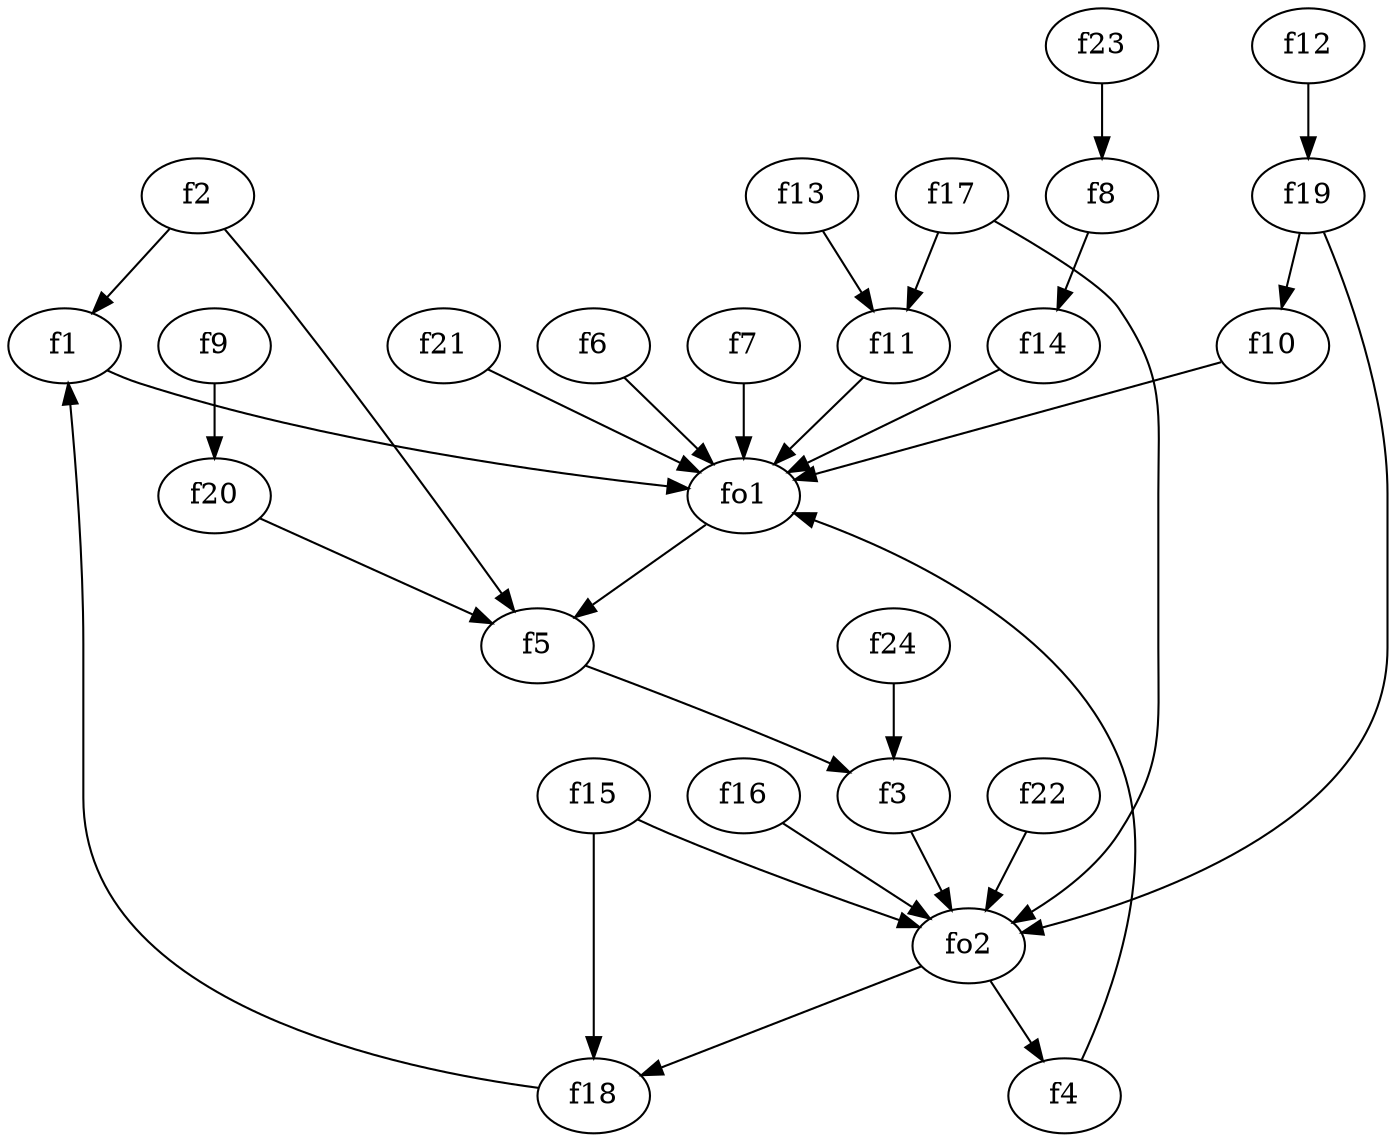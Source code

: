 strict digraph  {
f1;
f2;
f3;
f4;
f5;
f6;
f7;
f8;
f9;
f10;
f11;
f12;
f13;
f14;
f15;
f16;
f17;
f18;
f19;
f20;
f21;
f22;
f23;
f24;
fo1;
fo2;
f1 -> fo1  [weight=2];
f2 -> f1  [weight=2];
f2 -> f5  [weight=2];
f3 -> fo2  [weight=2];
f4 -> fo1  [weight=2];
f5 -> f3  [weight=2];
f6 -> fo1  [weight=2];
f7 -> fo1  [weight=2];
f8 -> f14  [weight=2];
f9 -> f20  [weight=2];
f10 -> fo1  [weight=2];
f11 -> fo1  [weight=2];
f12 -> f19  [weight=2];
f13 -> f11  [weight=2];
f14 -> fo1  [weight=2];
f15 -> f18  [weight=2];
f15 -> fo2  [weight=2];
f16 -> fo2  [weight=2];
f17 -> fo2  [weight=2];
f17 -> f11  [weight=2];
f18 -> f1  [weight=2];
f19 -> fo2  [weight=2];
f19 -> f10  [weight=2];
f20 -> f5  [weight=2];
f21 -> fo1  [weight=2];
f22 -> fo2  [weight=2];
f23 -> f8  [weight=2];
f24 -> f3  [weight=2];
fo1 -> f5  [weight=2];
fo2 -> f4  [weight=2];
fo2 -> f18  [weight=2];
}
